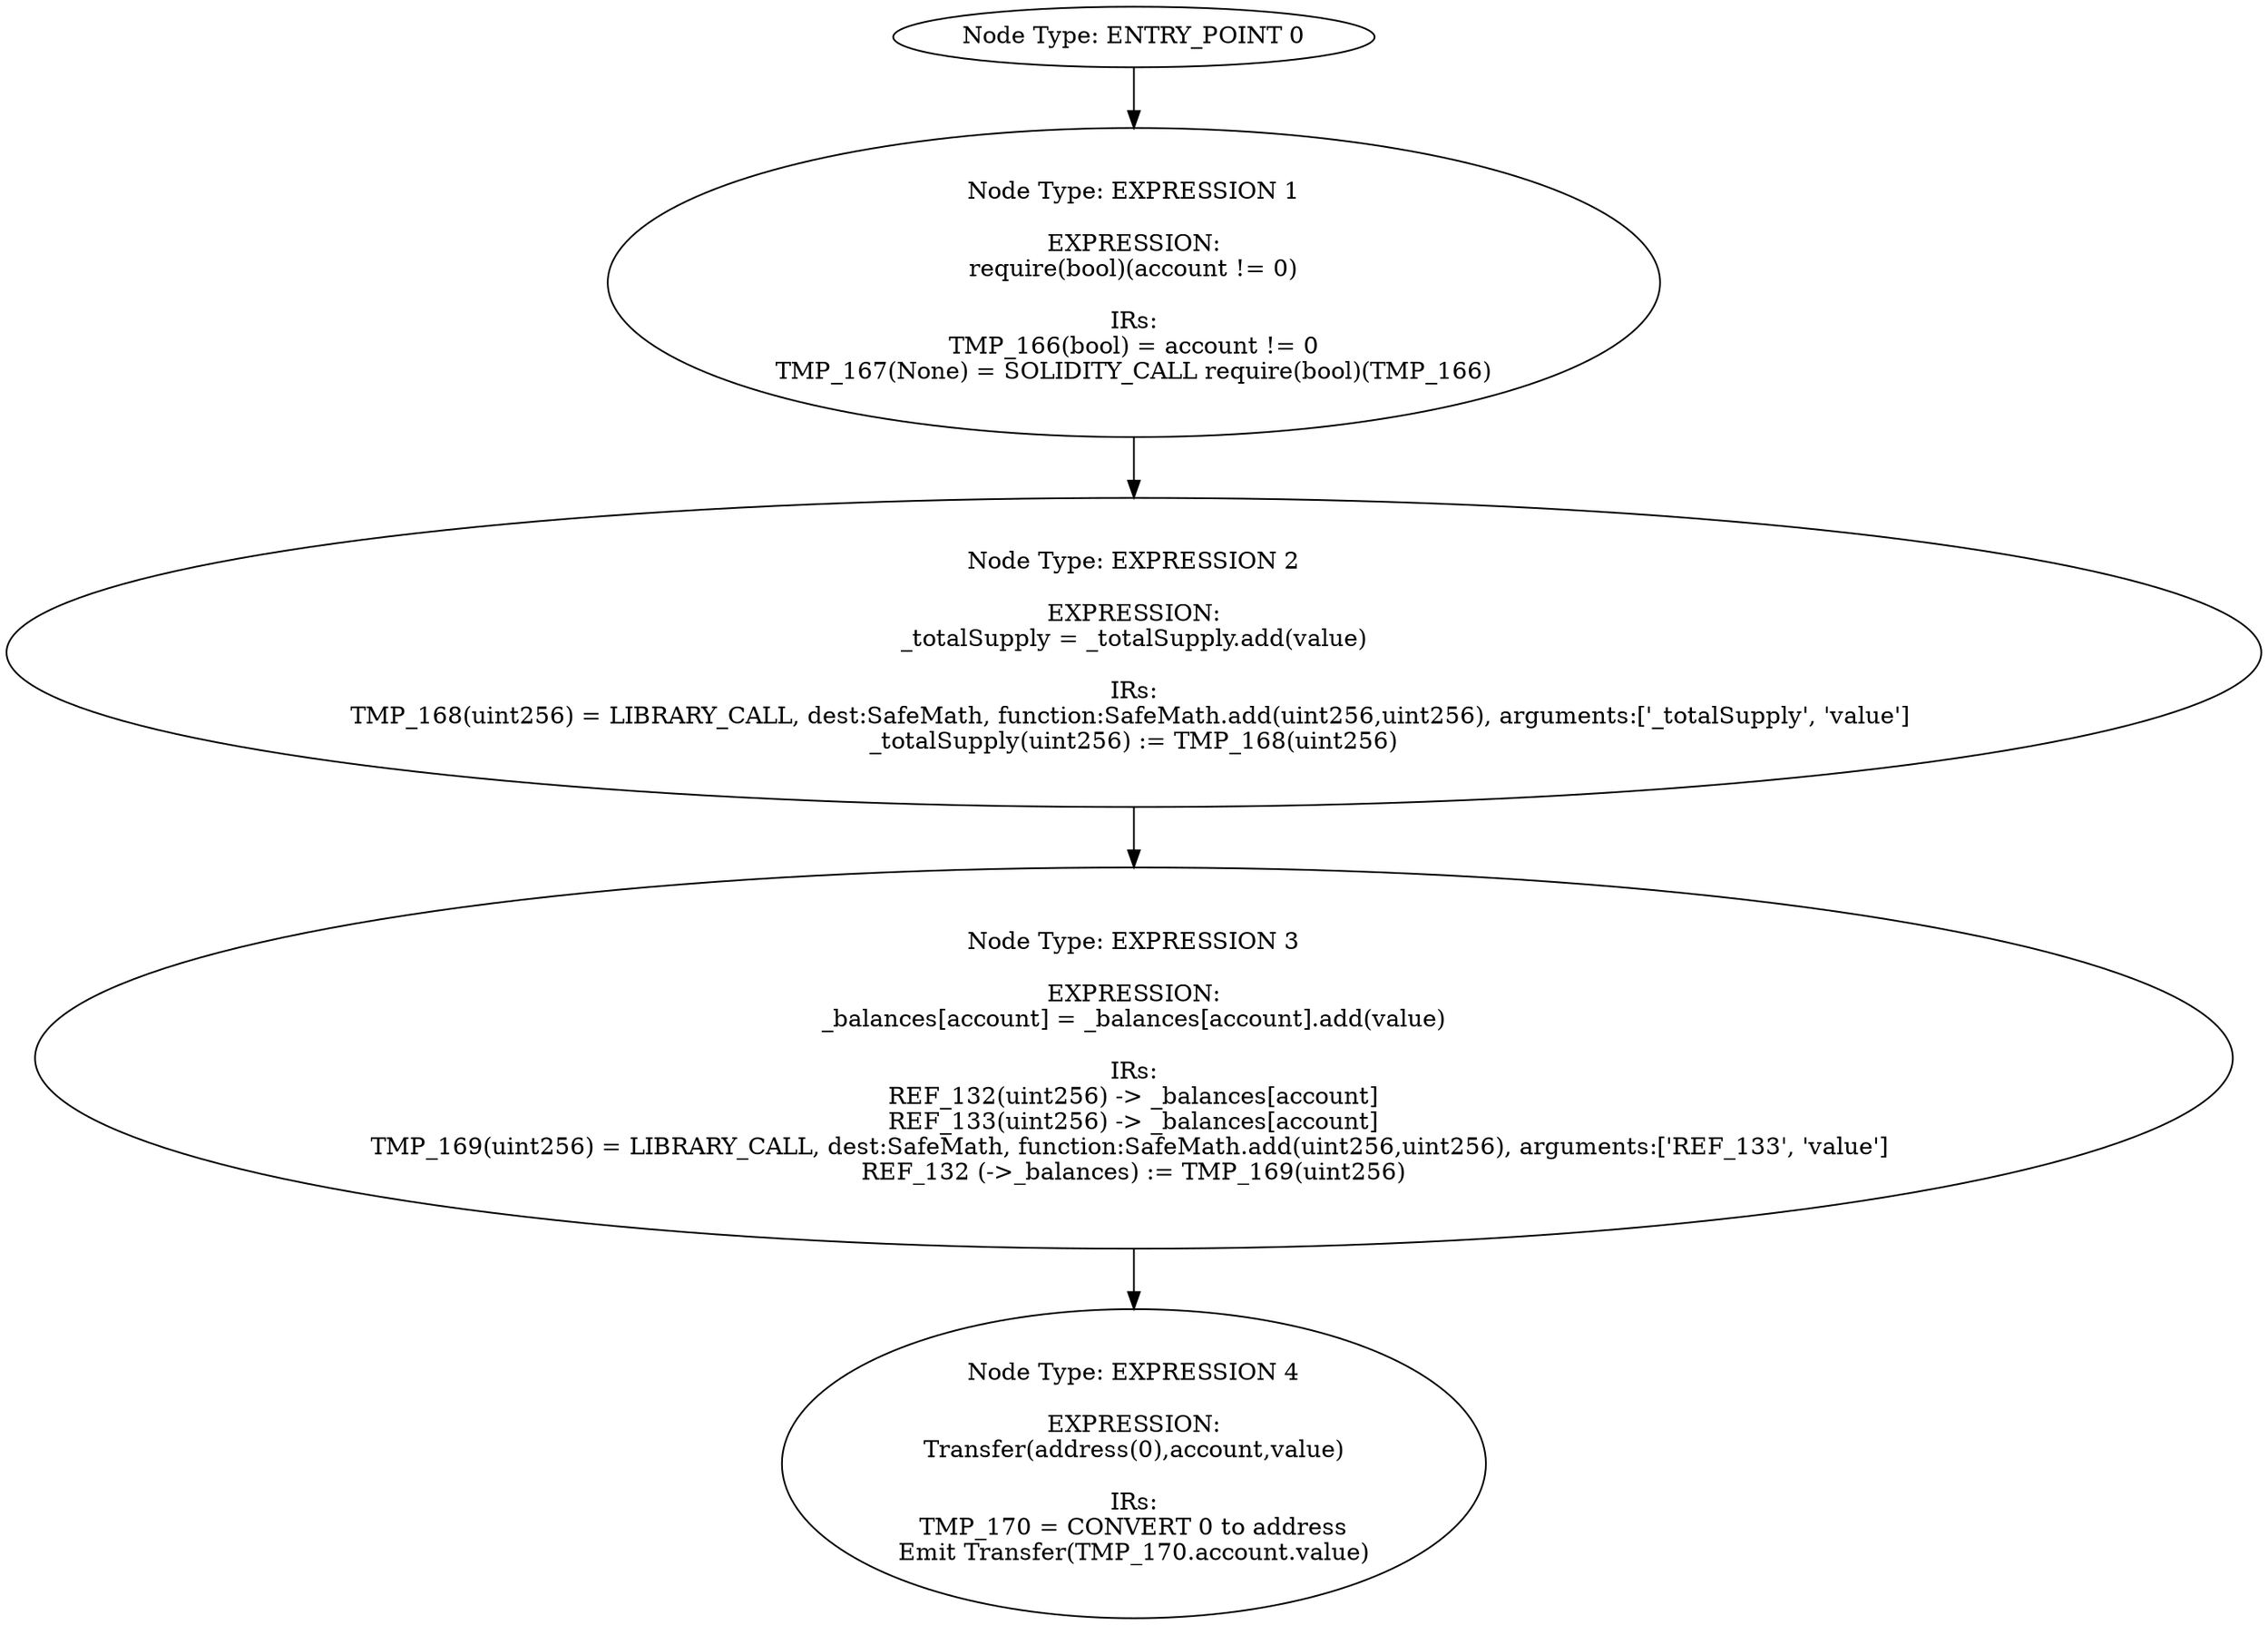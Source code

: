 digraph{
0[label="Node Type: ENTRY_POINT 0
"];
0->1;
1[label="Node Type: EXPRESSION 1

EXPRESSION:
require(bool)(account != 0)

IRs:
TMP_166(bool) = account != 0
TMP_167(None) = SOLIDITY_CALL require(bool)(TMP_166)"];
1->2;
2[label="Node Type: EXPRESSION 2

EXPRESSION:
_totalSupply = _totalSupply.add(value)

IRs:
TMP_168(uint256) = LIBRARY_CALL, dest:SafeMath, function:SafeMath.add(uint256,uint256), arguments:['_totalSupply', 'value'] 
_totalSupply(uint256) := TMP_168(uint256)"];
2->3;
3[label="Node Type: EXPRESSION 3

EXPRESSION:
_balances[account] = _balances[account].add(value)

IRs:
REF_132(uint256) -> _balances[account]
REF_133(uint256) -> _balances[account]
TMP_169(uint256) = LIBRARY_CALL, dest:SafeMath, function:SafeMath.add(uint256,uint256), arguments:['REF_133', 'value'] 
REF_132 (->_balances) := TMP_169(uint256)"];
3->4;
4[label="Node Type: EXPRESSION 4

EXPRESSION:
Transfer(address(0),account,value)

IRs:
TMP_170 = CONVERT 0 to address
Emit Transfer(TMP_170.account.value)"];
}
